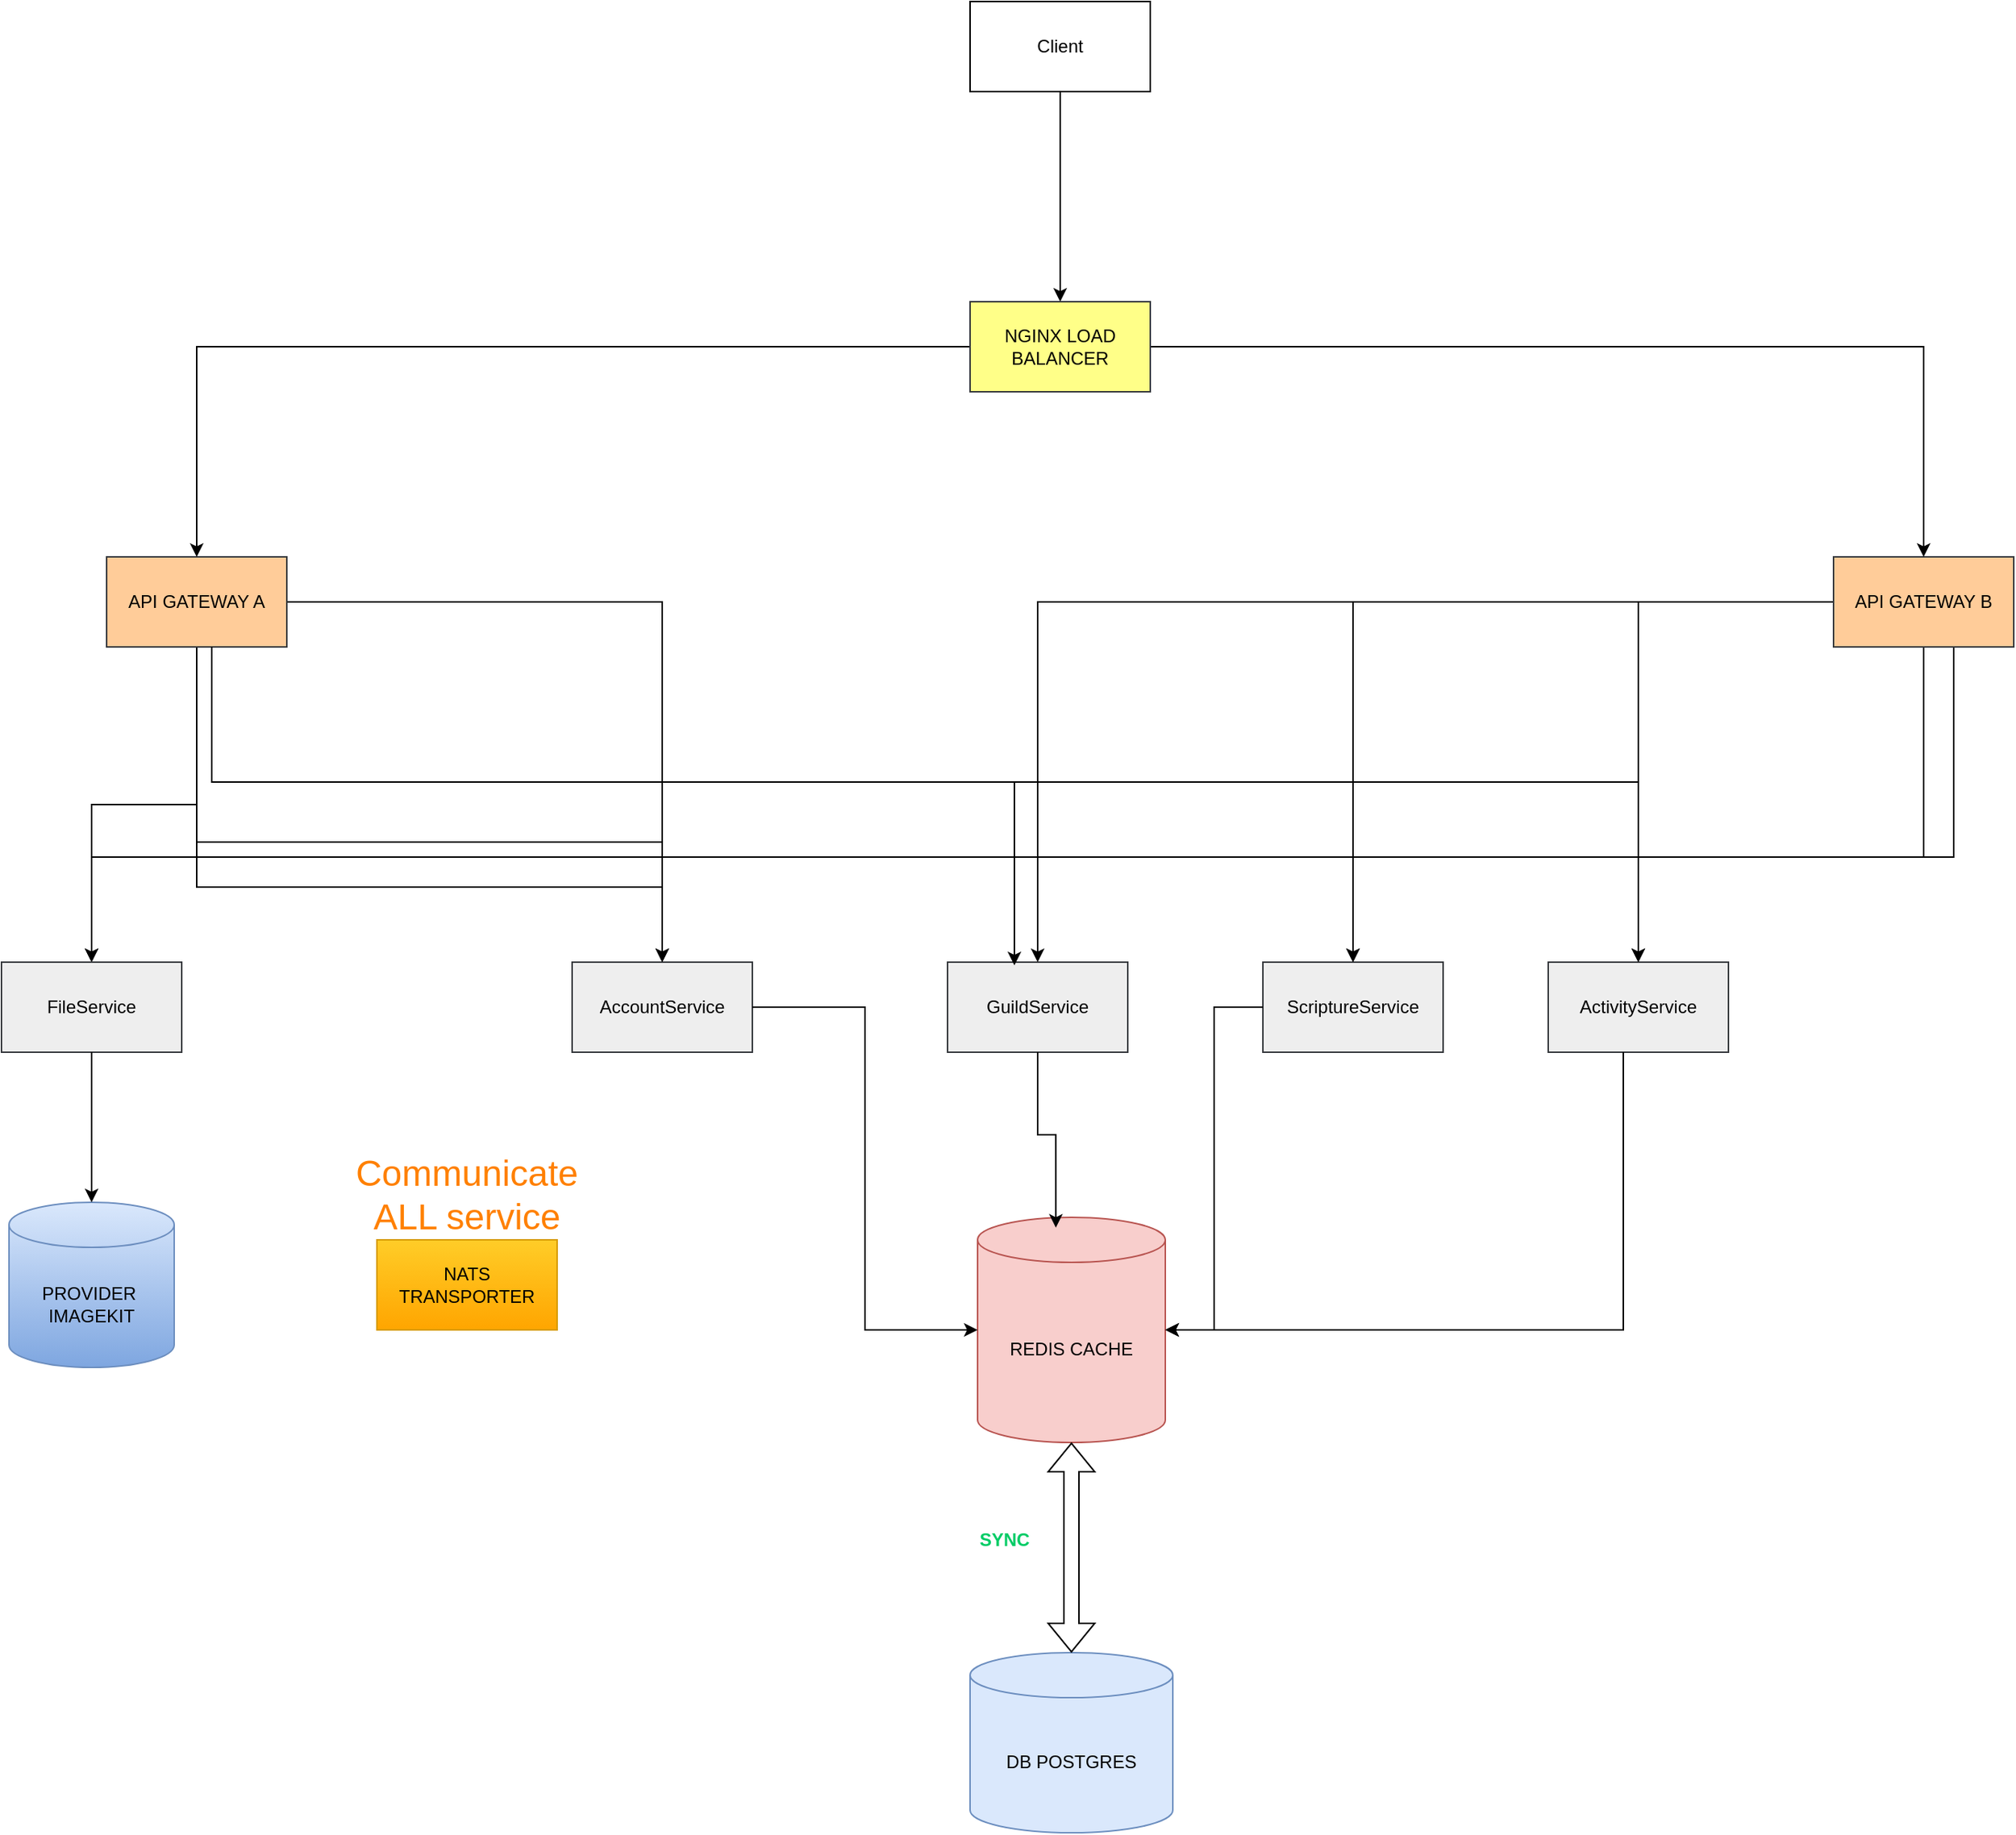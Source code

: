 <mxfile version="25.0.3">
  <diagram name="Page-1" id="mlCuKUzUeTsnEgZcga1v">
    <mxGraphModel dx="3045" dy="2378" grid="1" gridSize="10" guides="1" tooltips="1" connect="1" arrows="1" fold="1" page="1" pageScale="1" pageWidth="850" pageHeight="1100" math="0" shadow="0">
      <root>
        <mxCell id="0" />
        <mxCell id="1" parent="0" />
        <mxCell id="qrbPPl4nxlBriCZGtWMf-43" style="edgeStyle=orthogonalEdgeStyle;rounded=0;orthogonalLoop=1;jettySize=auto;html=1;" edge="1" parent="1" source="qrbPPl4nxlBriCZGtWMf-1" target="qrbPPl4nxlBriCZGtWMf-29">
          <mxGeometry relative="1" as="geometry" />
        </mxCell>
        <mxCell id="qrbPPl4nxlBriCZGtWMf-1" value="Client" style="rounded=0;whiteSpace=wrap;html=1;" vertex="1" parent="1">
          <mxGeometry x="365" y="-250" width="120" height="60" as="geometry" />
        </mxCell>
        <mxCell id="qrbPPl4nxlBriCZGtWMf-2" value="AccountService" style="rounded=0;whiteSpace=wrap;html=1;fillColor=#eeeeee;strokeColor=#36393d;" vertex="1" parent="1">
          <mxGeometry x="100" y="390" width="120" height="60" as="geometry" />
        </mxCell>
        <mxCell id="qrbPPl4nxlBriCZGtWMf-3" value="GuildService" style="rounded=0;whiteSpace=wrap;html=1;fillColor=#eeeeee;strokeColor=#36393d;" vertex="1" parent="1">
          <mxGeometry x="350" y="390" width="120" height="60" as="geometry" />
        </mxCell>
        <mxCell id="qrbPPl4nxlBriCZGtWMf-5" value="ScriptureService" style="rounded=0;whiteSpace=wrap;html=1;fillColor=#eeeeee;strokeColor=#36393d;" vertex="1" parent="1">
          <mxGeometry x="560" y="390" width="120" height="60" as="geometry" />
        </mxCell>
        <mxCell id="qrbPPl4nxlBriCZGtWMf-12" value="ActivityService" style="rounded=0;whiteSpace=wrap;html=1;fillColor=#eeeeee;strokeColor=#36393d;" vertex="1" parent="1">
          <mxGeometry x="750" y="390" width="120" height="60" as="geometry" />
        </mxCell>
        <mxCell id="qrbPPl4nxlBriCZGtWMf-14" value="DB POSTGRES" style="shape=cylinder3;whiteSpace=wrap;html=1;boundedLbl=1;backgroundOutline=1;size=15;fillColor=#dae8fc;strokeColor=#6c8ebf;" vertex="1" parent="1">
          <mxGeometry x="365" y="850" width="135" height="120" as="geometry" />
        </mxCell>
        <mxCell id="qrbPPl4nxlBriCZGtWMf-15" value="REDIS CACHE" style="shape=cylinder3;whiteSpace=wrap;html=1;boundedLbl=1;backgroundOutline=1;size=15;fillColor=#f8cecc;strokeColor=#b85450;" vertex="1" parent="1">
          <mxGeometry x="370" y="560" width="125" height="150" as="geometry" />
        </mxCell>
        <mxCell id="qrbPPl4nxlBriCZGtWMf-17" style="edgeStyle=orthogonalEdgeStyle;rounded=0;orthogonalLoop=1;jettySize=auto;html=1;entryX=0;entryY=0;entryDx=0;entryDy=75;entryPerimeter=0;" edge="1" parent="1" source="qrbPPl4nxlBriCZGtWMf-2" target="qrbPPl4nxlBriCZGtWMf-15">
          <mxGeometry relative="1" as="geometry" />
        </mxCell>
        <mxCell id="qrbPPl4nxlBriCZGtWMf-18" style="edgeStyle=orthogonalEdgeStyle;rounded=0;orthogonalLoop=1;jettySize=auto;html=1;entryX=0.417;entryY=0.046;entryDx=0;entryDy=0;entryPerimeter=0;" edge="1" parent="1" source="qrbPPl4nxlBriCZGtWMf-3" target="qrbPPl4nxlBriCZGtWMf-15">
          <mxGeometry relative="1" as="geometry" />
        </mxCell>
        <mxCell id="qrbPPl4nxlBriCZGtWMf-19" style="edgeStyle=orthogonalEdgeStyle;rounded=0;orthogonalLoop=1;jettySize=auto;html=1;entryX=1;entryY=0.5;entryDx=0;entryDy=0;entryPerimeter=0;" edge="1" parent="1" source="qrbPPl4nxlBriCZGtWMf-5" target="qrbPPl4nxlBriCZGtWMf-15">
          <mxGeometry relative="1" as="geometry" />
        </mxCell>
        <mxCell id="qrbPPl4nxlBriCZGtWMf-20" style="edgeStyle=orthogonalEdgeStyle;rounded=0;orthogonalLoop=1;jettySize=auto;html=1;entryX=1;entryY=0;entryDx=0;entryDy=75;entryPerimeter=0;" edge="1" parent="1" source="qrbPPl4nxlBriCZGtWMf-12" target="qrbPPl4nxlBriCZGtWMf-15">
          <mxGeometry relative="1" as="geometry">
            <Array as="points">
              <mxPoint x="800" y="635" />
            </Array>
          </mxGeometry>
        </mxCell>
        <mxCell id="qrbPPl4nxlBriCZGtWMf-25" value="" style="shape=flexArrow;endArrow=classic;startArrow=classic;html=1;rounded=0;exitX=0.5;exitY=0;exitDx=0;exitDy=0;exitPerimeter=0;" edge="1" parent="1" source="qrbPPl4nxlBriCZGtWMf-14" target="qrbPPl4nxlBriCZGtWMf-15">
          <mxGeometry width="100" height="100" relative="1" as="geometry">
            <mxPoint x="220" y="830" as="sourcePoint" />
            <mxPoint x="320" y="730" as="targetPoint" />
          </mxGeometry>
        </mxCell>
        <mxCell id="qrbPPl4nxlBriCZGtWMf-26" value="&lt;b&gt;&lt;font color=&quot;#00cc66&quot;&gt;SYNC&lt;/font&gt;&lt;/b&gt;" style="text;html=1;align=center;verticalAlign=middle;whiteSpace=wrap;rounded=0;" vertex="1" parent="1">
          <mxGeometry x="358" y="760" width="60" height="30" as="geometry" />
        </mxCell>
        <mxCell id="qrbPPl4nxlBriCZGtWMf-38" style="edgeStyle=orthogonalEdgeStyle;rounded=0;orthogonalLoop=1;jettySize=auto;html=1;" edge="1" parent="1" source="qrbPPl4nxlBriCZGtWMf-27" target="qrbPPl4nxlBriCZGtWMf-2">
          <mxGeometry relative="1" as="geometry">
            <Array as="points">
              <mxPoint x="1020" y="320" />
              <mxPoint x="160" y="320" />
            </Array>
          </mxGeometry>
        </mxCell>
        <mxCell id="qrbPPl4nxlBriCZGtWMf-39" style="edgeStyle=orthogonalEdgeStyle;rounded=0;orthogonalLoop=1;jettySize=auto;html=1;" edge="1" parent="1" source="qrbPPl4nxlBriCZGtWMf-27" target="qrbPPl4nxlBriCZGtWMf-3">
          <mxGeometry relative="1" as="geometry" />
        </mxCell>
        <mxCell id="qrbPPl4nxlBriCZGtWMf-40" style="edgeStyle=orthogonalEdgeStyle;rounded=0;orthogonalLoop=1;jettySize=auto;html=1;" edge="1" parent="1" source="qrbPPl4nxlBriCZGtWMf-27" target="qrbPPl4nxlBriCZGtWMf-5">
          <mxGeometry relative="1" as="geometry" />
        </mxCell>
        <mxCell id="qrbPPl4nxlBriCZGtWMf-41" style="edgeStyle=orthogonalEdgeStyle;rounded=0;orthogonalLoop=1;jettySize=auto;html=1;" edge="1" parent="1" source="qrbPPl4nxlBriCZGtWMf-27" target="qrbPPl4nxlBriCZGtWMf-12">
          <mxGeometry relative="1" as="geometry" />
        </mxCell>
        <mxCell id="qrbPPl4nxlBriCZGtWMf-48" style="edgeStyle=orthogonalEdgeStyle;rounded=0;orthogonalLoop=1;jettySize=auto;html=1;" edge="1" parent="1" source="qrbPPl4nxlBriCZGtWMf-27" target="qrbPPl4nxlBriCZGtWMf-46">
          <mxGeometry relative="1" as="geometry">
            <Array as="points">
              <mxPoint x="1000" y="320" />
              <mxPoint x="-220" y="320" />
            </Array>
          </mxGeometry>
        </mxCell>
        <mxCell id="qrbPPl4nxlBriCZGtWMf-27" value="API GATEWAY B" style="rounded=0;whiteSpace=wrap;html=1;fillColor=#ffcc99;strokeColor=#36393d;" vertex="1" parent="1">
          <mxGeometry x="940" y="120" width="120" height="60" as="geometry" />
        </mxCell>
        <mxCell id="qrbPPl4nxlBriCZGtWMf-33" style="edgeStyle=orthogonalEdgeStyle;rounded=0;orthogonalLoop=1;jettySize=auto;html=1;" edge="1" parent="1" source="qrbPPl4nxlBriCZGtWMf-28" target="qrbPPl4nxlBriCZGtWMf-2">
          <mxGeometry relative="1" as="geometry" />
        </mxCell>
        <mxCell id="qrbPPl4nxlBriCZGtWMf-36" style="edgeStyle=orthogonalEdgeStyle;rounded=0;orthogonalLoop=1;jettySize=auto;html=1;" edge="1" parent="1" source="qrbPPl4nxlBriCZGtWMf-28" target="qrbPPl4nxlBriCZGtWMf-5">
          <mxGeometry relative="1" as="geometry">
            <Array as="points">
              <mxPoint x="-150" y="340" />
              <mxPoint x="160" y="340" />
              <mxPoint x="160" y="270" />
              <mxPoint x="620" y="270" />
            </Array>
          </mxGeometry>
        </mxCell>
        <mxCell id="qrbPPl4nxlBriCZGtWMf-37" style="edgeStyle=orthogonalEdgeStyle;rounded=0;orthogonalLoop=1;jettySize=auto;html=1;" edge="1" parent="1" source="qrbPPl4nxlBriCZGtWMf-28" target="qrbPPl4nxlBriCZGtWMf-12">
          <mxGeometry relative="1" as="geometry">
            <Array as="points">
              <mxPoint x="-150" y="310" />
              <mxPoint x="160" y="310" />
              <mxPoint x="160" y="270" />
              <mxPoint x="810" y="270" />
            </Array>
          </mxGeometry>
        </mxCell>
        <mxCell id="qrbPPl4nxlBriCZGtWMf-47" style="edgeStyle=orthogonalEdgeStyle;rounded=0;orthogonalLoop=1;jettySize=auto;html=1;" edge="1" parent="1" source="qrbPPl4nxlBriCZGtWMf-28" target="qrbPPl4nxlBriCZGtWMf-46">
          <mxGeometry relative="1" as="geometry" />
        </mxCell>
        <mxCell id="qrbPPl4nxlBriCZGtWMf-28" value="API GATEWAY A" style="rounded=0;whiteSpace=wrap;html=1;fillColor=#ffcc99;strokeColor=#36393d;" vertex="1" parent="1">
          <mxGeometry x="-210" y="120" width="120" height="60" as="geometry" />
        </mxCell>
        <mxCell id="qrbPPl4nxlBriCZGtWMf-30" style="edgeStyle=orthogonalEdgeStyle;rounded=0;orthogonalLoop=1;jettySize=auto;html=1;" edge="1" parent="1" source="qrbPPl4nxlBriCZGtWMf-29" target="qrbPPl4nxlBriCZGtWMf-28">
          <mxGeometry relative="1" as="geometry" />
        </mxCell>
        <mxCell id="qrbPPl4nxlBriCZGtWMf-31" style="edgeStyle=orthogonalEdgeStyle;rounded=0;orthogonalLoop=1;jettySize=auto;html=1;entryX=0.5;entryY=0;entryDx=0;entryDy=0;" edge="1" parent="1" source="qrbPPl4nxlBriCZGtWMf-29" target="qrbPPl4nxlBriCZGtWMf-27">
          <mxGeometry relative="1" as="geometry" />
        </mxCell>
        <mxCell id="qrbPPl4nxlBriCZGtWMf-29" value="NGINX LOAD BALANCER" style="rounded=0;whiteSpace=wrap;html=1;fillColor=#ffff88;strokeColor=#36393d;" vertex="1" parent="1">
          <mxGeometry x="365" y="-50" width="120" height="60" as="geometry" />
        </mxCell>
        <mxCell id="qrbPPl4nxlBriCZGtWMf-34" style="edgeStyle=orthogonalEdgeStyle;rounded=0;orthogonalLoop=1;jettySize=auto;html=1;entryX=0.371;entryY=0.035;entryDx=0;entryDy=0;entryPerimeter=0;" edge="1" parent="1" source="qrbPPl4nxlBriCZGtWMf-28" target="qrbPPl4nxlBriCZGtWMf-3">
          <mxGeometry relative="1" as="geometry">
            <Array as="points">
              <mxPoint x="-140" y="270" />
              <mxPoint x="395" y="270" />
            </Array>
          </mxGeometry>
        </mxCell>
        <mxCell id="qrbPPl4nxlBriCZGtWMf-46" value="FileService" style="rounded=0;whiteSpace=wrap;html=1;fillColor=#eeeeee;strokeColor=#36393d;" vertex="1" parent="1">
          <mxGeometry x="-280" y="390" width="120" height="60" as="geometry" />
        </mxCell>
        <mxCell id="qrbPPl4nxlBriCZGtWMf-50" value="PROVIDER&amp;nbsp;&lt;div&gt;IMAGEKIT&lt;/div&gt;" style="shape=cylinder3;whiteSpace=wrap;html=1;boundedLbl=1;backgroundOutline=1;size=15;fillColor=#dae8fc;gradientColor=#7ea6e0;strokeColor=#6c8ebf;" vertex="1" parent="1">
          <mxGeometry x="-275" y="550" width="110" height="110" as="geometry" />
        </mxCell>
        <mxCell id="qrbPPl4nxlBriCZGtWMf-51" style="edgeStyle=orthogonalEdgeStyle;rounded=0;orthogonalLoop=1;jettySize=auto;html=1;entryX=0.5;entryY=0;entryDx=0;entryDy=0;entryPerimeter=0;" edge="1" parent="1" source="qrbPPl4nxlBriCZGtWMf-46" target="qrbPPl4nxlBriCZGtWMf-50">
          <mxGeometry relative="1" as="geometry" />
        </mxCell>
        <mxCell id="qrbPPl4nxlBriCZGtWMf-56" value="NATS TRANSPORTER" style="rounded=0;whiteSpace=wrap;html=1;fillColor=#ffcd28;gradientColor=#ffa500;strokeColor=#d79b00;" vertex="1" parent="1">
          <mxGeometry x="-30" y="575" width="120" height="60" as="geometry" />
        </mxCell>
        <mxCell id="qrbPPl4nxlBriCZGtWMf-57" value="&lt;font style=&quot;font-size: 24px;&quot; color=&quot;#ff8000&quot;&gt;Communicate ALL service&lt;/font&gt;" style="text;html=1;align=center;verticalAlign=middle;whiteSpace=wrap;rounded=0;" vertex="1" parent="1">
          <mxGeometry x="-30" y="530" width="120" height="30" as="geometry" />
        </mxCell>
      </root>
    </mxGraphModel>
  </diagram>
</mxfile>
